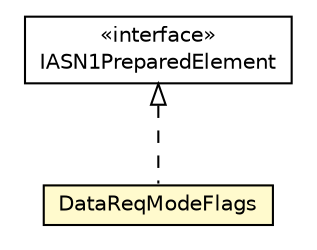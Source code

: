 #!/usr/local/bin/dot
#
# Class diagram 
# Generated by UMLGraph version R5_6-24-gf6e263 (http://www.umlgraph.org/)
#

digraph G {
	edge [fontname="Helvetica",fontsize=10,labelfontname="Helvetica",labelfontsize=10];
	node [fontname="Helvetica",fontsize=10,shape=plaintext];
	nodesep=0.25;
	ranksep=0.5;
	// org.universAAL.lddi.lib.ieeex73std.org.bn.coders.IASN1PreparedElement
	c125640 [label=<<table title="org.universAAL.lddi.lib.ieeex73std.org.bn.coders.IASN1PreparedElement" border="0" cellborder="1" cellspacing="0" cellpadding="2" port="p" href="../../org/bn/coders/IASN1PreparedElement.html">
		<tr><td><table border="0" cellspacing="0" cellpadding="1">
<tr><td align="center" balign="center"> &#171;interface&#187; </td></tr>
<tr><td align="center" balign="center"> IASN1PreparedElement </td></tr>
		</table></td></tr>
		</table>>, URL="../../org/bn/coders/IASN1PreparedElement.html", fontname="Helvetica", fontcolor="black", fontsize=10.0];
	// org.universAAL.lddi.lib.ieeex73std.x73.p20601.DataReqModeFlags
	c125793 [label=<<table title="org.universAAL.lddi.lib.ieeex73std.x73.p20601.DataReqModeFlags" border="0" cellborder="1" cellspacing="0" cellpadding="2" port="p" bgcolor="lemonChiffon" href="./DataReqModeFlags.html">
		<tr><td><table border="0" cellspacing="0" cellpadding="1">
<tr><td align="center" balign="center"> DataReqModeFlags </td></tr>
		</table></td></tr>
		</table>>, URL="./DataReqModeFlags.html", fontname="Helvetica", fontcolor="black", fontsize=10.0];
	//org.universAAL.lddi.lib.ieeex73std.x73.p20601.DataReqModeFlags implements org.universAAL.lddi.lib.ieeex73std.org.bn.coders.IASN1PreparedElement
	c125640:p -> c125793:p [dir=back,arrowtail=empty,style=dashed];
}

